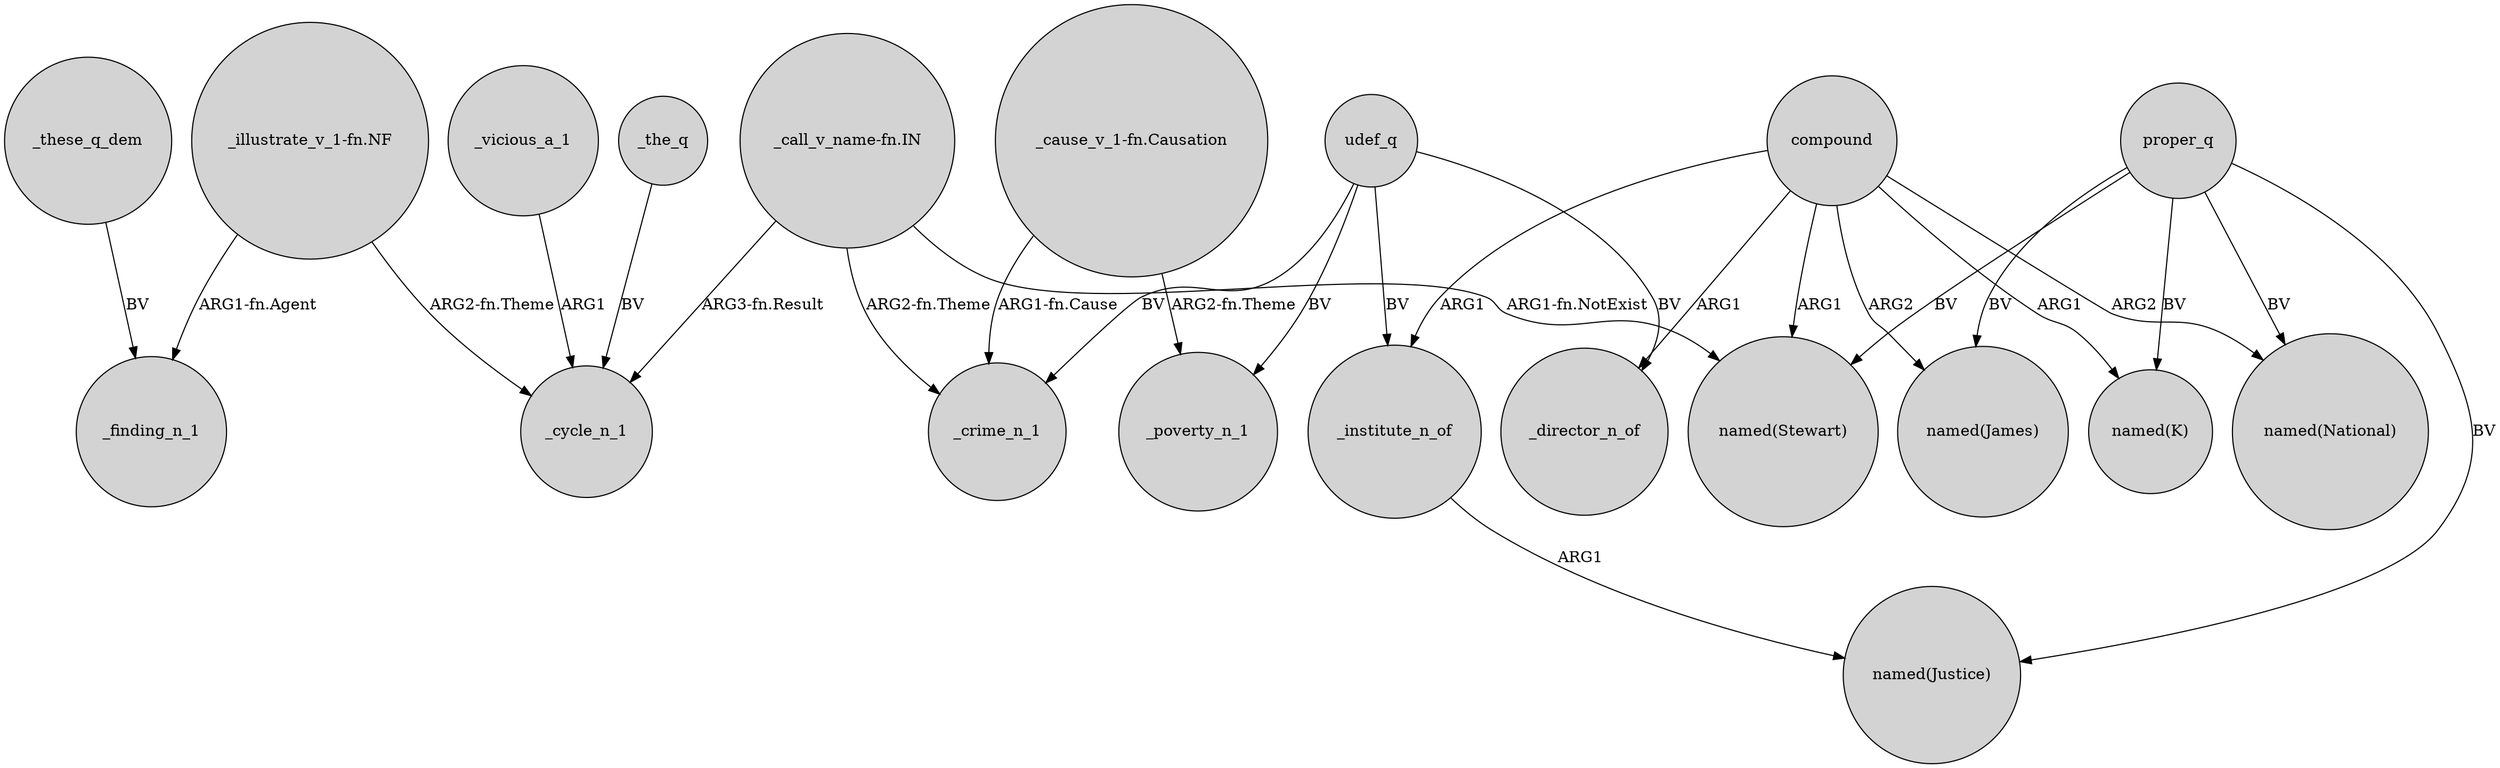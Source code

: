 digraph {
	node [shape=circle style=filled]
	_these_q_dem -> _finding_n_1 [label=BV]
	_vicious_a_1 -> _cycle_n_1 [label=ARG1]
	"_illustrate_v_1-fn.NF" -> _finding_n_1 [label="ARG1-fn.Agent"]
	"_cause_v_1-fn.Causation" -> _crime_n_1 [label="ARG1-fn.Cause"]
	compound -> "named(James)" [label=ARG2]
	_the_q -> _cycle_n_1 [label=BV]
	"_illustrate_v_1-fn.NF" -> _cycle_n_1 [label="ARG2-fn.Theme"]
	proper_q -> "named(Stewart)" [label=BV]
	"_call_v_name-fn.IN" -> "named(Stewart)" [label="ARG1-fn.NotExist"]
	"_call_v_name-fn.IN" -> _cycle_n_1 [label="ARG3-fn.Result"]
	compound -> "named(National)" [label=ARG2]
	"_cause_v_1-fn.Causation" -> _poverty_n_1 [label="ARG2-fn.Theme"]
	udef_q -> _poverty_n_1 [label=BV]
	proper_q -> "named(Justice)" [label=BV]
	compound -> "named(Stewart)" [label=ARG1]
	proper_q -> "named(James)" [label=BV]
	proper_q -> "named(K)" [label=BV]
	_institute_n_of -> "named(Justice)" [label=ARG1]
	proper_q -> "named(National)" [label=BV]
	compound -> _director_n_of [label=ARG1]
	compound -> _institute_n_of [label=ARG1]
	udef_q -> _crime_n_1 [label=BV]
	udef_q -> _director_n_of [label=BV]
	udef_q -> _institute_n_of [label=BV]
	"_call_v_name-fn.IN" -> _crime_n_1 [label="ARG2-fn.Theme"]
	compound -> "named(K)" [label=ARG1]
}
